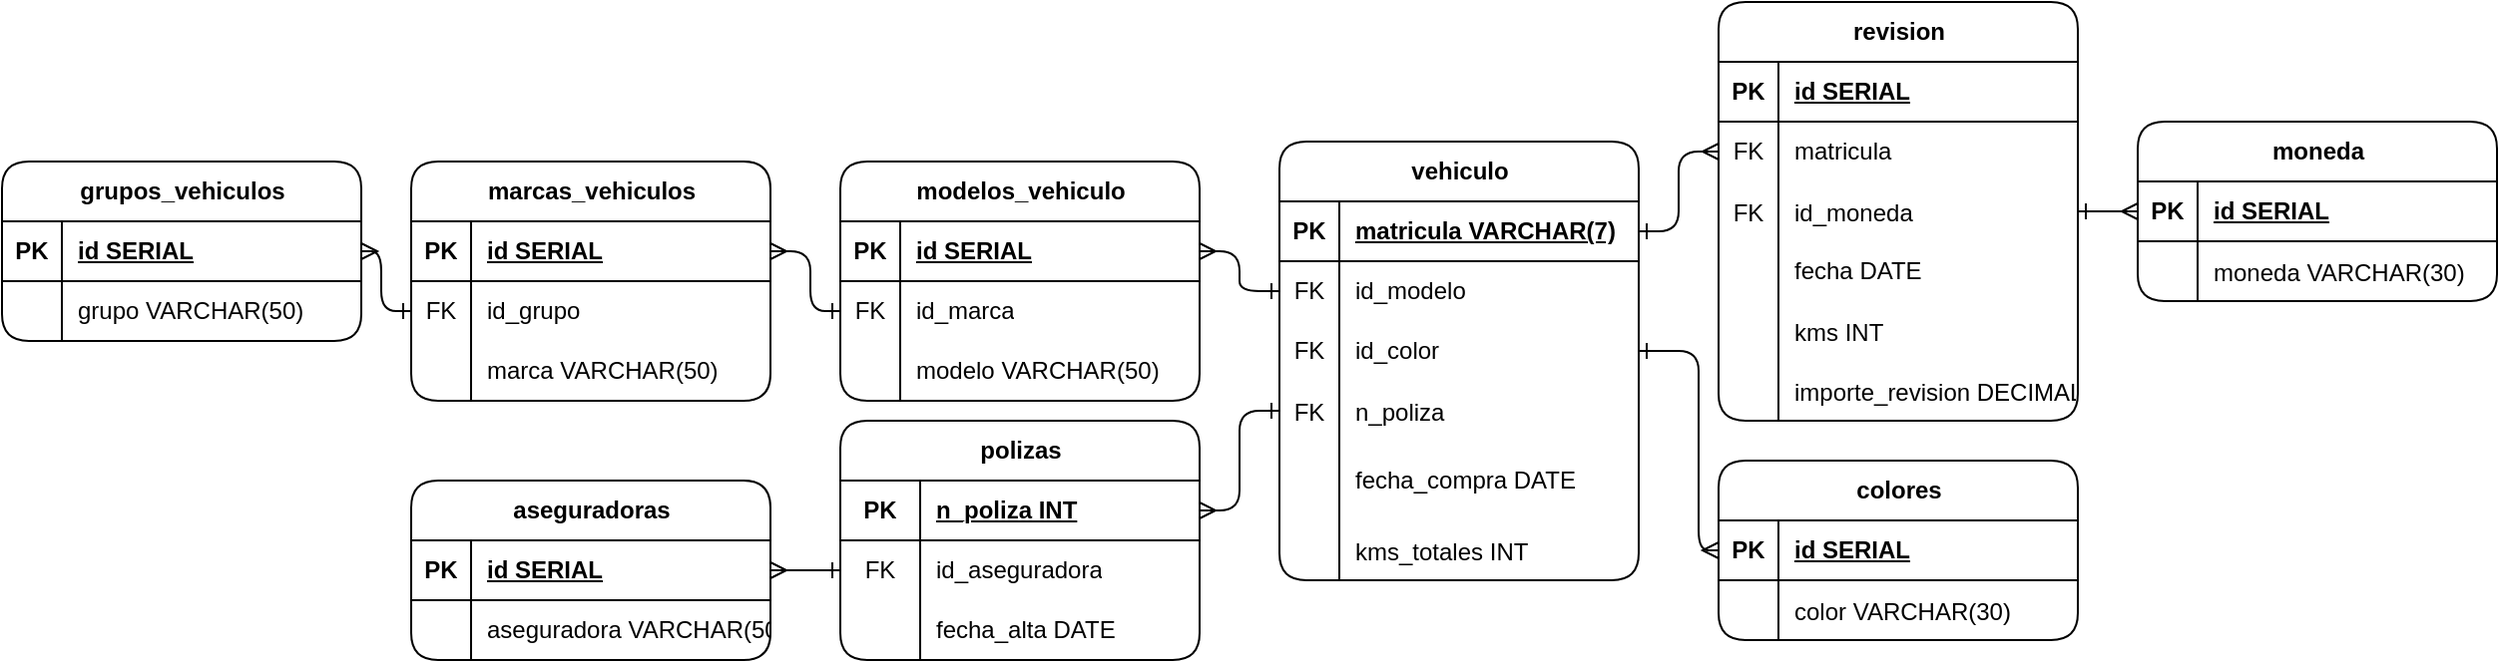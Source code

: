 <mxfile version="21.7.5" type="device">
  <diagram id="R2lEEEUBdFMjLlhIrx00" name="Page-1">
    <mxGraphModel dx="2852" dy="993" grid="1" gridSize="10" guides="1" tooltips="1" connect="1" arrows="1" fold="1" page="0" pageScale="1" pageWidth="850" pageHeight="1100" math="0" shadow="0" extFonts="Permanent Marker^https://fonts.googleapis.com/css?family=Permanent+Marker">
      <root>
        <mxCell id="0" />
        <mxCell id="1" parent="0" />
        <mxCell id="4xApXglbdE7HzSKnFnFv-14" value="modelos_vehiculo" style="shape=table;startSize=30;container=1;collapsible=1;childLayout=tableLayout;fixedRows=1;rowLines=0;fontStyle=1;align=center;resizeLast=1;html=1;rounded=1;" vertex="1" parent="1">
          <mxGeometry x="-420" y="120" width="180" height="120" as="geometry" />
        </mxCell>
        <mxCell id="4xApXglbdE7HzSKnFnFv-15" value="" style="shape=tableRow;horizontal=0;startSize=0;swimlaneHead=0;swimlaneBody=0;fillColor=none;collapsible=0;dropTarget=0;points=[[0,0.5],[1,0.5]];portConstraint=eastwest;top=0;left=0;right=0;bottom=1;rounded=1;" vertex="1" parent="4xApXglbdE7HzSKnFnFv-14">
          <mxGeometry y="30" width="180" height="30" as="geometry" />
        </mxCell>
        <mxCell id="4xApXglbdE7HzSKnFnFv-16" value="PK" style="shape=partialRectangle;connectable=0;fillColor=none;top=0;left=0;bottom=0;right=0;fontStyle=1;overflow=hidden;whiteSpace=wrap;html=1;rounded=1;" vertex="1" parent="4xApXglbdE7HzSKnFnFv-15">
          <mxGeometry width="30" height="30" as="geometry">
            <mxRectangle width="30" height="30" as="alternateBounds" />
          </mxGeometry>
        </mxCell>
        <mxCell id="4xApXglbdE7HzSKnFnFv-17" value="id SERIAL" style="shape=partialRectangle;connectable=0;fillColor=none;top=0;left=0;bottom=0;right=0;align=left;spacingLeft=6;fontStyle=5;overflow=hidden;whiteSpace=wrap;html=1;rounded=1;" vertex="1" parent="4xApXglbdE7HzSKnFnFv-15">
          <mxGeometry x="30" width="150" height="30" as="geometry">
            <mxRectangle width="150" height="30" as="alternateBounds" />
          </mxGeometry>
        </mxCell>
        <mxCell id="4xApXglbdE7HzSKnFnFv-21" value="" style="shape=tableRow;horizontal=0;startSize=0;swimlaneHead=0;swimlaneBody=0;fillColor=none;collapsible=0;dropTarget=0;points=[[0,0.5],[1,0.5]];portConstraint=eastwest;top=0;left=0;right=0;bottom=0;rounded=1;" vertex="1" parent="4xApXglbdE7HzSKnFnFv-14">
          <mxGeometry y="60" width="180" height="30" as="geometry" />
        </mxCell>
        <mxCell id="4xApXglbdE7HzSKnFnFv-22" value="FK" style="shape=partialRectangle;connectable=0;fillColor=none;top=0;left=0;bottom=0;right=0;editable=1;overflow=hidden;whiteSpace=wrap;html=1;rounded=1;" vertex="1" parent="4xApXglbdE7HzSKnFnFv-21">
          <mxGeometry width="30" height="30" as="geometry">
            <mxRectangle width="30" height="30" as="alternateBounds" />
          </mxGeometry>
        </mxCell>
        <mxCell id="4xApXglbdE7HzSKnFnFv-23" value="id_marca" style="shape=partialRectangle;connectable=0;fillColor=none;top=0;left=0;bottom=0;right=0;align=left;spacingLeft=6;overflow=hidden;whiteSpace=wrap;html=1;rounded=1;" vertex="1" parent="4xApXglbdE7HzSKnFnFv-21">
          <mxGeometry x="30" width="150" height="30" as="geometry">
            <mxRectangle width="150" height="30" as="alternateBounds" />
          </mxGeometry>
        </mxCell>
        <mxCell id="4xApXglbdE7HzSKnFnFv-18" value="" style="shape=tableRow;horizontal=0;startSize=0;swimlaneHead=0;swimlaneBody=0;fillColor=none;collapsible=0;dropTarget=0;points=[[0,0.5],[1,0.5]];portConstraint=eastwest;top=0;left=0;right=0;bottom=0;rounded=1;" vertex="1" parent="4xApXglbdE7HzSKnFnFv-14">
          <mxGeometry y="90" width="180" height="30" as="geometry" />
        </mxCell>
        <mxCell id="4xApXglbdE7HzSKnFnFv-19" value="" style="shape=partialRectangle;connectable=0;fillColor=none;top=0;left=0;bottom=0;right=0;editable=1;overflow=hidden;whiteSpace=wrap;html=1;rounded=1;" vertex="1" parent="4xApXglbdE7HzSKnFnFv-18">
          <mxGeometry width="30" height="30" as="geometry">
            <mxRectangle width="30" height="30" as="alternateBounds" />
          </mxGeometry>
        </mxCell>
        <mxCell id="4xApXglbdE7HzSKnFnFv-20" value="modelo&amp;nbsp;VARCHAR(50)" style="shape=partialRectangle;connectable=0;fillColor=none;top=0;left=0;bottom=0;right=0;align=left;spacingLeft=6;overflow=hidden;whiteSpace=wrap;html=1;rounded=1;" vertex="1" parent="4xApXglbdE7HzSKnFnFv-18">
          <mxGeometry x="30" width="150" height="30" as="geometry">
            <mxRectangle width="150" height="30" as="alternateBounds" />
          </mxGeometry>
        </mxCell>
        <mxCell id="4xApXglbdE7HzSKnFnFv-27" value="grupos_vehiculos" style="shape=table;startSize=30;container=1;collapsible=1;childLayout=tableLayout;fixedRows=1;rowLines=0;fontStyle=1;align=center;resizeLast=1;html=1;rounded=1;" vertex="1" parent="1">
          <mxGeometry x="-840" y="120" width="180" height="90" as="geometry" />
        </mxCell>
        <mxCell id="4xApXglbdE7HzSKnFnFv-28" value="" style="shape=tableRow;horizontal=0;startSize=0;swimlaneHead=0;swimlaneBody=0;fillColor=none;collapsible=0;dropTarget=0;points=[[0,0.5],[1,0.5]];portConstraint=eastwest;top=0;left=0;right=0;bottom=1;rounded=1;" vertex="1" parent="4xApXglbdE7HzSKnFnFv-27">
          <mxGeometry y="30" width="180" height="30" as="geometry" />
        </mxCell>
        <mxCell id="4xApXglbdE7HzSKnFnFv-29" value="PK" style="shape=partialRectangle;connectable=0;fillColor=none;top=0;left=0;bottom=0;right=0;fontStyle=1;overflow=hidden;whiteSpace=wrap;html=1;rounded=1;" vertex="1" parent="4xApXglbdE7HzSKnFnFv-28">
          <mxGeometry width="30" height="30" as="geometry">
            <mxRectangle width="30" height="30" as="alternateBounds" />
          </mxGeometry>
        </mxCell>
        <mxCell id="4xApXglbdE7HzSKnFnFv-30" value="id SERIAL" style="shape=partialRectangle;connectable=0;fillColor=none;top=0;left=0;bottom=0;right=0;align=left;spacingLeft=6;fontStyle=5;overflow=hidden;whiteSpace=wrap;html=1;rounded=1;" vertex="1" parent="4xApXglbdE7HzSKnFnFv-28">
          <mxGeometry x="30" width="150" height="30" as="geometry">
            <mxRectangle width="150" height="30" as="alternateBounds" />
          </mxGeometry>
        </mxCell>
        <mxCell id="4xApXglbdE7HzSKnFnFv-31" value="" style="shape=tableRow;horizontal=0;startSize=0;swimlaneHead=0;swimlaneBody=0;fillColor=none;collapsible=0;dropTarget=0;points=[[0,0.5],[1,0.5]];portConstraint=eastwest;top=0;left=0;right=0;bottom=0;rounded=1;" vertex="1" parent="4xApXglbdE7HzSKnFnFv-27">
          <mxGeometry y="60" width="180" height="30" as="geometry" />
        </mxCell>
        <mxCell id="4xApXglbdE7HzSKnFnFv-32" value="" style="shape=partialRectangle;connectable=0;fillColor=none;top=0;left=0;bottom=0;right=0;editable=1;overflow=hidden;whiteSpace=wrap;html=1;rounded=1;" vertex="1" parent="4xApXglbdE7HzSKnFnFv-31">
          <mxGeometry width="30" height="30" as="geometry">
            <mxRectangle width="30" height="30" as="alternateBounds" />
          </mxGeometry>
        </mxCell>
        <mxCell id="4xApXglbdE7HzSKnFnFv-33" value="grupo&amp;nbsp;VARCHAR(50)" style="shape=partialRectangle;connectable=0;fillColor=none;top=0;left=0;bottom=0;right=0;align=left;spacingLeft=6;overflow=hidden;whiteSpace=wrap;html=1;rounded=1;" vertex="1" parent="4xApXglbdE7HzSKnFnFv-31">
          <mxGeometry x="30" width="150" height="30" as="geometry">
            <mxRectangle width="150" height="30" as="alternateBounds" />
          </mxGeometry>
        </mxCell>
        <mxCell id="4xApXglbdE7HzSKnFnFv-43" value="marcas_vehiculos" style="shape=table;startSize=30;container=1;collapsible=1;childLayout=tableLayout;fixedRows=1;rowLines=0;fontStyle=1;align=center;resizeLast=1;html=1;rounded=1;" vertex="1" parent="1">
          <mxGeometry x="-635" y="120" width="180" height="120" as="geometry" />
        </mxCell>
        <mxCell id="4xApXglbdE7HzSKnFnFv-44" value="" style="shape=tableRow;horizontal=0;startSize=0;swimlaneHead=0;swimlaneBody=0;fillColor=none;collapsible=0;dropTarget=0;points=[[0,0.5],[1,0.5]];portConstraint=eastwest;top=0;left=0;right=0;bottom=1;rounded=1;" vertex="1" parent="4xApXglbdE7HzSKnFnFv-43">
          <mxGeometry y="30" width="180" height="30" as="geometry" />
        </mxCell>
        <mxCell id="4xApXglbdE7HzSKnFnFv-45" value="PK" style="shape=partialRectangle;connectable=0;fillColor=none;top=0;left=0;bottom=0;right=0;fontStyle=1;overflow=hidden;whiteSpace=wrap;html=1;rounded=1;" vertex="1" parent="4xApXglbdE7HzSKnFnFv-44">
          <mxGeometry width="30" height="30" as="geometry">
            <mxRectangle width="30" height="30" as="alternateBounds" />
          </mxGeometry>
        </mxCell>
        <mxCell id="4xApXglbdE7HzSKnFnFv-46" value="id SERIAL" style="shape=partialRectangle;connectable=0;fillColor=none;top=0;left=0;bottom=0;right=0;align=left;spacingLeft=6;fontStyle=5;overflow=hidden;whiteSpace=wrap;html=1;rounded=1;" vertex="1" parent="4xApXglbdE7HzSKnFnFv-44">
          <mxGeometry x="30" width="150" height="30" as="geometry">
            <mxRectangle width="150" height="30" as="alternateBounds" />
          </mxGeometry>
        </mxCell>
        <mxCell id="4xApXglbdE7HzSKnFnFv-47" value="" style="shape=tableRow;horizontal=0;startSize=0;swimlaneHead=0;swimlaneBody=0;fillColor=none;collapsible=0;dropTarget=0;points=[[0,0.5],[1,0.5]];portConstraint=eastwest;top=0;left=0;right=0;bottom=0;rounded=1;" vertex="1" parent="4xApXglbdE7HzSKnFnFv-43">
          <mxGeometry y="60" width="180" height="30" as="geometry" />
        </mxCell>
        <mxCell id="4xApXglbdE7HzSKnFnFv-48" value="FK" style="shape=partialRectangle;connectable=0;fillColor=none;top=0;left=0;bottom=0;right=0;editable=1;overflow=hidden;whiteSpace=wrap;html=1;rounded=1;" vertex="1" parent="4xApXglbdE7HzSKnFnFv-47">
          <mxGeometry width="30" height="30" as="geometry">
            <mxRectangle width="30" height="30" as="alternateBounds" />
          </mxGeometry>
        </mxCell>
        <mxCell id="4xApXglbdE7HzSKnFnFv-49" value="id_grupo" style="shape=partialRectangle;connectable=0;fillColor=none;top=0;left=0;bottom=0;right=0;align=left;spacingLeft=6;overflow=hidden;whiteSpace=wrap;html=1;rounded=1;" vertex="1" parent="4xApXglbdE7HzSKnFnFv-47">
          <mxGeometry x="30" width="150" height="30" as="geometry">
            <mxRectangle width="150" height="30" as="alternateBounds" />
          </mxGeometry>
        </mxCell>
        <mxCell id="4xApXglbdE7HzSKnFnFv-50" value="" style="shape=tableRow;horizontal=0;startSize=0;swimlaneHead=0;swimlaneBody=0;fillColor=none;collapsible=0;dropTarget=0;points=[[0,0.5],[1,0.5]];portConstraint=eastwest;top=0;left=0;right=0;bottom=0;rounded=1;" vertex="1" parent="4xApXglbdE7HzSKnFnFv-43">
          <mxGeometry y="90" width="180" height="30" as="geometry" />
        </mxCell>
        <mxCell id="4xApXglbdE7HzSKnFnFv-51" value="" style="shape=partialRectangle;connectable=0;fillColor=none;top=0;left=0;bottom=0;right=0;editable=1;overflow=hidden;whiteSpace=wrap;html=1;rounded=1;" vertex="1" parent="4xApXglbdE7HzSKnFnFv-50">
          <mxGeometry width="30" height="30" as="geometry">
            <mxRectangle width="30" height="30" as="alternateBounds" />
          </mxGeometry>
        </mxCell>
        <mxCell id="4xApXglbdE7HzSKnFnFv-52" value="marca&amp;nbsp;VARCHAR(50)" style="shape=partialRectangle;connectable=0;fillColor=none;top=0;left=0;bottom=0;right=0;align=left;spacingLeft=6;overflow=hidden;whiteSpace=wrap;html=1;rounded=1;" vertex="1" parent="4xApXglbdE7HzSKnFnFv-50">
          <mxGeometry x="30" width="150" height="30" as="geometry">
            <mxRectangle width="150" height="30" as="alternateBounds" />
          </mxGeometry>
        </mxCell>
        <mxCell id="4xApXglbdE7HzSKnFnFv-87" value="vehiculo" style="shape=table;startSize=30;container=1;collapsible=1;childLayout=tableLayout;fixedRows=1;rowLines=0;fontStyle=1;align=center;resizeLast=1;html=1;rounded=1;" vertex="1" parent="1">
          <mxGeometry x="-200" y="110" width="180" height="220.0" as="geometry" />
        </mxCell>
        <mxCell id="4xApXglbdE7HzSKnFnFv-88" value="" style="shape=tableRow;horizontal=0;startSize=0;swimlaneHead=0;swimlaneBody=0;fillColor=none;collapsible=0;dropTarget=0;points=[[0,0.5],[1,0.5]];portConstraint=eastwest;top=0;left=0;right=0;bottom=1;rounded=1;" vertex="1" parent="4xApXglbdE7HzSKnFnFv-87">
          <mxGeometry y="30" width="180" height="30" as="geometry" />
        </mxCell>
        <mxCell id="4xApXglbdE7HzSKnFnFv-89" value="PK" style="shape=partialRectangle;connectable=0;fillColor=none;top=0;left=0;bottom=0;right=0;fontStyle=1;overflow=hidden;whiteSpace=wrap;html=1;rounded=1;" vertex="1" parent="4xApXglbdE7HzSKnFnFv-88">
          <mxGeometry width="30" height="30" as="geometry">
            <mxRectangle width="30" height="30" as="alternateBounds" />
          </mxGeometry>
        </mxCell>
        <mxCell id="4xApXglbdE7HzSKnFnFv-90" value="matricula&amp;nbsp;VARCHAR(7)" style="shape=partialRectangle;connectable=0;fillColor=none;top=0;left=0;bottom=0;right=0;align=left;spacingLeft=6;fontStyle=5;overflow=hidden;whiteSpace=wrap;html=1;rounded=1;" vertex="1" parent="4xApXglbdE7HzSKnFnFv-88">
          <mxGeometry x="30" width="150" height="30" as="geometry">
            <mxRectangle width="150" height="30" as="alternateBounds" />
          </mxGeometry>
        </mxCell>
        <mxCell id="4xApXglbdE7HzSKnFnFv-91" value="" style="shape=tableRow;horizontal=0;startSize=0;swimlaneHead=0;swimlaneBody=0;fillColor=none;collapsible=0;dropTarget=0;points=[[0,0.5],[1,0.5]];portConstraint=eastwest;top=0;left=0;right=0;bottom=0;rounded=1;" vertex="1" parent="4xApXglbdE7HzSKnFnFv-87">
          <mxGeometry y="60" width="180" height="30" as="geometry" />
        </mxCell>
        <mxCell id="4xApXglbdE7HzSKnFnFv-92" value="FK" style="shape=partialRectangle;connectable=0;fillColor=none;top=0;left=0;bottom=0;right=0;editable=1;overflow=hidden;whiteSpace=wrap;html=1;rounded=1;" vertex="1" parent="4xApXglbdE7HzSKnFnFv-91">
          <mxGeometry width="30" height="30" as="geometry">
            <mxRectangle width="30" height="30" as="alternateBounds" />
          </mxGeometry>
        </mxCell>
        <mxCell id="4xApXglbdE7HzSKnFnFv-93" value="id_modelo" style="shape=partialRectangle;connectable=0;fillColor=none;top=0;left=0;bottom=0;right=0;align=left;spacingLeft=6;overflow=hidden;whiteSpace=wrap;html=1;rounded=1;" vertex="1" parent="4xApXglbdE7HzSKnFnFv-91">
          <mxGeometry x="30" width="150" height="30" as="geometry">
            <mxRectangle width="150" height="30" as="alternateBounds" />
          </mxGeometry>
        </mxCell>
        <mxCell id="4xApXglbdE7HzSKnFnFv-94" value="" style="shape=tableRow;horizontal=0;startSize=0;swimlaneHead=0;swimlaneBody=0;fillColor=none;collapsible=0;dropTarget=0;points=[[0,0.5],[1,0.5]];portConstraint=eastwest;top=0;left=0;right=0;bottom=0;rounded=1;" vertex="1" parent="4xApXglbdE7HzSKnFnFv-87">
          <mxGeometry y="90" width="180" height="30" as="geometry" />
        </mxCell>
        <mxCell id="4xApXglbdE7HzSKnFnFv-95" value="FK" style="shape=partialRectangle;connectable=0;fillColor=none;top=0;left=0;bottom=0;right=0;editable=1;overflow=hidden;whiteSpace=wrap;html=1;rounded=1;" vertex="1" parent="4xApXglbdE7HzSKnFnFv-94">
          <mxGeometry width="30" height="30" as="geometry">
            <mxRectangle width="30" height="30" as="alternateBounds" />
          </mxGeometry>
        </mxCell>
        <mxCell id="4xApXglbdE7HzSKnFnFv-96" value="id_color" style="shape=partialRectangle;connectable=0;fillColor=none;top=0;left=0;bottom=0;right=0;align=left;spacingLeft=6;overflow=hidden;whiteSpace=wrap;html=1;rounded=1;" vertex="1" parent="4xApXglbdE7HzSKnFnFv-94">
          <mxGeometry x="30" width="150" height="30" as="geometry">
            <mxRectangle width="150" height="30" as="alternateBounds" />
          </mxGeometry>
        </mxCell>
        <mxCell id="4xApXglbdE7HzSKnFnFv-103" value="" style="shape=tableRow;horizontal=0;startSize=0;swimlaneHead=0;swimlaneBody=0;fillColor=none;collapsible=0;dropTarget=0;points=[[0,0.5],[1,0.5]];portConstraint=eastwest;top=0;left=0;right=0;bottom=0;rounded=1;" vertex="1" parent="4xApXglbdE7HzSKnFnFv-87">
          <mxGeometry y="120" width="180" height="30" as="geometry" />
        </mxCell>
        <mxCell id="4xApXglbdE7HzSKnFnFv-104" value="FK" style="shape=partialRectangle;connectable=0;fillColor=none;top=0;left=0;bottom=0;right=0;editable=1;overflow=hidden;rounded=1;" vertex="1" parent="4xApXglbdE7HzSKnFnFv-103">
          <mxGeometry width="30" height="30" as="geometry">
            <mxRectangle width="30" height="30" as="alternateBounds" />
          </mxGeometry>
        </mxCell>
        <mxCell id="4xApXglbdE7HzSKnFnFv-105" value="n_poliza" style="shape=partialRectangle;connectable=0;fillColor=none;top=0;left=0;bottom=0;right=0;align=left;spacingLeft=6;overflow=hidden;rounded=1;" vertex="1" parent="4xApXglbdE7HzSKnFnFv-103">
          <mxGeometry x="30" width="150" height="30" as="geometry">
            <mxRectangle width="150" height="30" as="alternateBounds" />
          </mxGeometry>
        </mxCell>
        <mxCell id="4xApXglbdE7HzSKnFnFv-97" value="" style="shape=tableRow;horizontal=0;startSize=0;swimlaneHead=0;swimlaneBody=0;fillColor=none;collapsible=0;dropTarget=0;points=[[0,0.5],[1,0.5]];portConstraint=eastwest;top=0;left=0;right=0;bottom=0;rounded=1;" vertex="1" parent="4xApXglbdE7HzSKnFnFv-87">
          <mxGeometry y="150" width="180" height="40" as="geometry" />
        </mxCell>
        <mxCell id="4xApXglbdE7HzSKnFnFv-98" value="" style="shape=partialRectangle;connectable=0;fillColor=none;top=0;left=0;bottom=0;right=0;editable=1;overflow=hidden;whiteSpace=wrap;html=1;rounded=1;" vertex="1" parent="4xApXglbdE7HzSKnFnFv-97">
          <mxGeometry width="30" height="40" as="geometry">
            <mxRectangle width="30" height="40" as="alternateBounds" />
          </mxGeometry>
        </mxCell>
        <mxCell id="4xApXglbdE7HzSKnFnFv-99" value="fecha_compra DATE" style="shape=partialRectangle;connectable=0;fillColor=none;top=0;left=0;bottom=0;right=0;align=left;spacingLeft=6;overflow=hidden;whiteSpace=wrap;html=1;rounded=1;" vertex="1" parent="4xApXglbdE7HzSKnFnFv-97">
          <mxGeometry x="30" width="150" height="40" as="geometry">
            <mxRectangle width="150" height="40" as="alternateBounds" />
          </mxGeometry>
        </mxCell>
        <mxCell id="4xApXglbdE7HzSKnFnFv-121" value="" style="shape=tableRow;horizontal=0;startSize=0;swimlaneHead=0;swimlaneBody=0;fillColor=none;collapsible=0;dropTarget=0;points=[[0,0.5],[1,0.5]];portConstraint=eastwest;top=0;left=0;right=0;bottom=0;rounded=1;" vertex="1" parent="4xApXglbdE7HzSKnFnFv-87">
          <mxGeometry y="190" width="180" height="30" as="geometry" />
        </mxCell>
        <mxCell id="4xApXglbdE7HzSKnFnFv-122" value="" style="shape=partialRectangle;connectable=0;fillColor=none;top=0;left=0;bottom=0;right=0;editable=1;overflow=hidden;rounded=1;" vertex="1" parent="4xApXglbdE7HzSKnFnFv-121">
          <mxGeometry width="30" height="30" as="geometry">
            <mxRectangle width="30" height="30" as="alternateBounds" />
          </mxGeometry>
        </mxCell>
        <mxCell id="4xApXglbdE7HzSKnFnFv-123" value="kms_totales INT" style="shape=partialRectangle;connectable=0;fillColor=none;top=0;left=0;bottom=0;right=0;align=left;spacingLeft=6;overflow=hidden;rounded=1;" vertex="1" parent="4xApXglbdE7HzSKnFnFv-121">
          <mxGeometry x="30" width="150" height="30" as="geometry">
            <mxRectangle width="150" height="30" as="alternateBounds" />
          </mxGeometry>
        </mxCell>
        <mxCell id="4xApXglbdE7HzSKnFnFv-178" value="polizas" style="shape=table;startSize=30;container=1;collapsible=1;childLayout=tableLayout;fixedRows=1;rowLines=0;fontStyle=1;align=center;resizeLast=1;html=1;rounded=1;" vertex="1" parent="1">
          <mxGeometry x="-420" y="250" width="180" height="120" as="geometry" />
        </mxCell>
        <mxCell id="4xApXglbdE7HzSKnFnFv-179" value="" style="shape=tableRow;horizontal=0;startSize=0;swimlaneHead=0;swimlaneBody=0;fillColor=none;collapsible=0;dropTarget=0;points=[[0,0.5],[1,0.5]];portConstraint=eastwest;top=0;left=0;right=0;bottom=1;rounded=1;" vertex="1" parent="4xApXglbdE7HzSKnFnFv-178">
          <mxGeometry y="30" width="180" height="30" as="geometry" />
        </mxCell>
        <mxCell id="4xApXglbdE7HzSKnFnFv-180" value="PK" style="shape=partialRectangle;connectable=0;fillColor=none;top=0;left=0;bottom=0;right=0;fontStyle=1;overflow=hidden;whiteSpace=wrap;html=1;rounded=1;" vertex="1" parent="4xApXglbdE7HzSKnFnFv-179">
          <mxGeometry width="40" height="30" as="geometry">
            <mxRectangle width="40" height="30" as="alternateBounds" />
          </mxGeometry>
        </mxCell>
        <mxCell id="4xApXglbdE7HzSKnFnFv-181" value="n_poliza INT" style="shape=partialRectangle;connectable=0;fillColor=none;top=0;left=0;bottom=0;right=0;align=left;spacingLeft=6;fontStyle=5;overflow=hidden;whiteSpace=wrap;html=1;rounded=1;" vertex="1" parent="4xApXglbdE7HzSKnFnFv-179">
          <mxGeometry x="40" width="140" height="30" as="geometry">
            <mxRectangle width="140" height="30" as="alternateBounds" />
          </mxGeometry>
        </mxCell>
        <mxCell id="4xApXglbdE7HzSKnFnFv-182" value="" style="shape=tableRow;horizontal=0;startSize=0;swimlaneHead=0;swimlaneBody=0;fillColor=none;collapsible=0;dropTarget=0;points=[[0,0.5],[1,0.5]];portConstraint=eastwest;top=0;left=0;right=0;bottom=0;rounded=1;" vertex="1" parent="4xApXglbdE7HzSKnFnFv-178">
          <mxGeometry y="60" width="180" height="30" as="geometry" />
        </mxCell>
        <mxCell id="4xApXglbdE7HzSKnFnFv-183" value="FK" style="shape=partialRectangle;connectable=0;fillColor=none;top=0;left=0;bottom=0;right=0;editable=1;overflow=hidden;whiteSpace=wrap;html=1;rounded=1;" vertex="1" parent="4xApXglbdE7HzSKnFnFv-182">
          <mxGeometry width="40" height="30" as="geometry">
            <mxRectangle width="40" height="30" as="alternateBounds" />
          </mxGeometry>
        </mxCell>
        <mxCell id="4xApXglbdE7HzSKnFnFv-184" value="id_aseguradora" style="shape=partialRectangle;connectable=0;fillColor=none;top=0;left=0;bottom=0;right=0;align=left;spacingLeft=6;overflow=hidden;whiteSpace=wrap;html=1;rounded=1;" vertex="1" parent="4xApXglbdE7HzSKnFnFv-182">
          <mxGeometry x="40" width="140" height="30" as="geometry">
            <mxRectangle width="140" height="30" as="alternateBounds" />
          </mxGeometry>
        </mxCell>
        <mxCell id="4xApXglbdE7HzSKnFnFv-205" value="" style="shape=tableRow;horizontal=0;startSize=0;swimlaneHead=0;swimlaneBody=0;fillColor=none;collapsible=0;dropTarget=0;points=[[0,0.5],[1,0.5]];portConstraint=eastwest;top=0;left=0;right=0;bottom=0;rounded=1;" vertex="1" parent="4xApXglbdE7HzSKnFnFv-178">
          <mxGeometry y="90" width="180" height="30" as="geometry" />
        </mxCell>
        <mxCell id="4xApXglbdE7HzSKnFnFv-206" value="" style="shape=partialRectangle;connectable=0;fillColor=none;top=0;left=0;bottom=0;right=0;editable=1;overflow=hidden;whiteSpace=wrap;html=1;rounded=1;" vertex="1" parent="4xApXglbdE7HzSKnFnFv-205">
          <mxGeometry width="40" height="30" as="geometry">
            <mxRectangle width="40" height="30" as="alternateBounds" />
          </mxGeometry>
        </mxCell>
        <mxCell id="4xApXglbdE7HzSKnFnFv-207" value="fecha_alta DATE" style="shape=partialRectangle;connectable=0;fillColor=none;top=0;left=0;bottom=0;right=0;align=left;spacingLeft=6;overflow=hidden;whiteSpace=wrap;html=1;rounded=1;" vertex="1" parent="4xApXglbdE7HzSKnFnFv-205">
          <mxGeometry x="40" width="140" height="30" as="geometry">
            <mxRectangle width="140" height="30" as="alternateBounds" />
          </mxGeometry>
        </mxCell>
        <mxCell id="4xApXglbdE7HzSKnFnFv-191" style="edgeStyle=orthogonalEdgeStyle;rounded=1;orthogonalLoop=1;jettySize=auto;html=1;entryX=1;entryY=0.5;entryDx=0;entryDy=0;startArrow=ERone;startFill=0;endArrow=ERmany;endFill=0;exitX=0;exitY=0.5;exitDx=0;exitDy=0;" edge="1" parent="1" source="4xApXglbdE7HzSKnFnFv-103" target="4xApXglbdE7HzSKnFnFv-179">
          <mxGeometry relative="1" as="geometry">
            <mxPoint x="-200" y="305" as="sourcePoint" />
            <Array as="points">
              <mxPoint x="-220" y="245" />
              <mxPoint x="-220" y="295" />
            </Array>
          </mxGeometry>
        </mxCell>
        <mxCell id="4xApXglbdE7HzSKnFnFv-192" value="aseguradoras" style="shape=table;startSize=30;container=1;collapsible=1;childLayout=tableLayout;fixedRows=1;rowLines=0;fontStyle=1;align=center;resizeLast=1;html=1;rounded=1;" vertex="1" parent="1">
          <mxGeometry x="-635" y="280" width="180" height="90" as="geometry" />
        </mxCell>
        <mxCell id="4xApXglbdE7HzSKnFnFv-193" value="" style="shape=tableRow;horizontal=0;startSize=0;swimlaneHead=0;swimlaneBody=0;fillColor=none;collapsible=0;dropTarget=0;points=[[0,0.5],[1,0.5]];portConstraint=eastwest;top=0;left=0;right=0;bottom=1;rounded=1;" vertex="1" parent="4xApXglbdE7HzSKnFnFv-192">
          <mxGeometry y="30" width="180" height="30" as="geometry" />
        </mxCell>
        <mxCell id="4xApXglbdE7HzSKnFnFv-194" value="PK" style="shape=partialRectangle;connectable=0;fillColor=none;top=0;left=0;bottom=0;right=0;fontStyle=1;overflow=hidden;whiteSpace=wrap;html=1;rounded=1;" vertex="1" parent="4xApXglbdE7HzSKnFnFv-193">
          <mxGeometry width="30" height="30" as="geometry">
            <mxRectangle width="30" height="30" as="alternateBounds" />
          </mxGeometry>
        </mxCell>
        <mxCell id="4xApXglbdE7HzSKnFnFv-195" value="id SERIAL" style="shape=partialRectangle;connectable=0;fillColor=none;top=0;left=0;bottom=0;right=0;align=left;spacingLeft=6;fontStyle=5;overflow=hidden;whiteSpace=wrap;html=1;rounded=1;" vertex="1" parent="4xApXglbdE7HzSKnFnFv-193">
          <mxGeometry x="30" width="150" height="30" as="geometry">
            <mxRectangle width="150" height="30" as="alternateBounds" />
          </mxGeometry>
        </mxCell>
        <mxCell id="4xApXglbdE7HzSKnFnFv-196" value="" style="shape=tableRow;horizontal=0;startSize=0;swimlaneHead=0;swimlaneBody=0;fillColor=none;collapsible=0;dropTarget=0;points=[[0,0.5],[1,0.5]];portConstraint=eastwest;top=0;left=0;right=0;bottom=0;rounded=1;" vertex="1" parent="4xApXglbdE7HzSKnFnFv-192">
          <mxGeometry y="60" width="180" height="30" as="geometry" />
        </mxCell>
        <mxCell id="4xApXglbdE7HzSKnFnFv-197" value="" style="shape=partialRectangle;connectable=0;fillColor=none;top=0;left=0;bottom=0;right=0;editable=1;overflow=hidden;whiteSpace=wrap;html=1;rounded=1;" vertex="1" parent="4xApXglbdE7HzSKnFnFv-196">
          <mxGeometry width="30" height="30" as="geometry">
            <mxRectangle width="30" height="30" as="alternateBounds" />
          </mxGeometry>
        </mxCell>
        <mxCell id="4xApXglbdE7HzSKnFnFv-198" value="aseguradora&amp;nbsp;VARCHAR(50)" style="shape=partialRectangle;connectable=0;fillColor=none;top=0;left=0;bottom=0;right=0;align=left;spacingLeft=6;overflow=hidden;whiteSpace=wrap;html=1;rounded=1;" vertex="1" parent="4xApXglbdE7HzSKnFnFv-196">
          <mxGeometry x="30" width="150" height="30" as="geometry">
            <mxRectangle width="150" height="30" as="alternateBounds" />
          </mxGeometry>
        </mxCell>
        <mxCell id="4xApXglbdE7HzSKnFnFv-209" value="colores" style="shape=table;startSize=30;container=1;collapsible=1;childLayout=tableLayout;fixedRows=1;rowLines=0;fontStyle=1;align=center;resizeLast=1;html=1;rounded=1;" vertex="1" parent="1">
          <mxGeometry x="20" y="270" width="180" height="90" as="geometry" />
        </mxCell>
        <mxCell id="4xApXglbdE7HzSKnFnFv-210" value="" style="shape=tableRow;horizontal=0;startSize=0;swimlaneHead=0;swimlaneBody=0;fillColor=none;collapsible=0;dropTarget=0;points=[[0,0.5],[1,0.5]];portConstraint=eastwest;top=0;left=0;right=0;bottom=1;rounded=1;" vertex="1" parent="4xApXglbdE7HzSKnFnFv-209">
          <mxGeometry y="30" width="180" height="30" as="geometry" />
        </mxCell>
        <mxCell id="4xApXglbdE7HzSKnFnFv-211" value="PK" style="shape=partialRectangle;connectable=0;fillColor=none;top=0;left=0;bottom=0;right=0;fontStyle=1;overflow=hidden;whiteSpace=wrap;html=1;rounded=1;" vertex="1" parent="4xApXglbdE7HzSKnFnFv-210">
          <mxGeometry width="30" height="30" as="geometry">
            <mxRectangle width="30" height="30" as="alternateBounds" />
          </mxGeometry>
        </mxCell>
        <mxCell id="4xApXglbdE7HzSKnFnFv-212" value="id SERIAL" style="shape=partialRectangle;connectable=0;fillColor=none;top=0;left=0;bottom=0;right=0;align=left;spacingLeft=6;fontStyle=5;overflow=hidden;whiteSpace=wrap;html=1;rounded=1;" vertex="1" parent="4xApXglbdE7HzSKnFnFv-210">
          <mxGeometry x="30" width="150" height="30" as="geometry">
            <mxRectangle width="150" height="30" as="alternateBounds" />
          </mxGeometry>
        </mxCell>
        <mxCell id="4xApXglbdE7HzSKnFnFv-239" value="" style="shape=tableRow;horizontal=0;startSize=0;swimlaneHead=0;swimlaneBody=0;fillColor=none;collapsible=0;dropTarget=0;points=[[0,0.5],[1,0.5]];portConstraint=eastwest;top=0;left=0;right=0;bottom=0;rounded=1;" vertex="1" parent="4xApXglbdE7HzSKnFnFv-209">
          <mxGeometry y="60" width="180" height="30" as="geometry" />
        </mxCell>
        <mxCell id="4xApXglbdE7HzSKnFnFv-240" value="" style="shape=partialRectangle;connectable=0;fillColor=none;top=0;left=0;bottom=0;right=0;editable=1;overflow=hidden;rounded=1;" vertex="1" parent="4xApXglbdE7HzSKnFnFv-239">
          <mxGeometry width="30" height="30" as="geometry">
            <mxRectangle width="30" height="30" as="alternateBounds" />
          </mxGeometry>
        </mxCell>
        <mxCell id="4xApXglbdE7HzSKnFnFv-241" value="color VARCHAR(30)" style="shape=partialRectangle;connectable=0;fillColor=none;top=0;left=0;bottom=0;right=0;align=left;spacingLeft=6;overflow=hidden;rounded=1;" vertex="1" parent="4xApXglbdE7HzSKnFnFv-239">
          <mxGeometry x="30" width="150" height="30" as="geometry">
            <mxRectangle width="150" height="30" as="alternateBounds" />
          </mxGeometry>
        </mxCell>
        <mxCell id="4xApXglbdE7HzSKnFnFv-220" style="edgeStyle=orthogonalEdgeStyle;rounded=1;orthogonalLoop=1;jettySize=auto;html=1;entryX=0;entryY=0.5;entryDx=0;entryDy=0;startArrow=ERone;startFill=0;endArrow=ERmany;endFill=0;" edge="1" parent="1" source="4xApXglbdE7HzSKnFnFv-94" target="4xApXglbdE7HzSKnFnFv-210">
          <mxGeometry relative="1" as="geometry">
            <Array as="points">
              <mxPoint x="10" y="215" />
              <mxPoint x="10" y="315" />
            </Array>
          </mxGeometry>
        </mxCell>
        <mxCell id="4xApXglbdE7HzSKnFnFv-221" value="moneda" style="shape=table;startSize=30;container=1;collapsible=1;childLayout=tableLayout;fixedRows=1;rowLines=0;fontStyle=1;align=center;resizeLast=1;html=1;rounded=1;" vertex="1" parent="1">
          <mxGeometry x="230" y="100" width="180" height="90" as="geometry" />
        </mxCell>
        <mxCell id="4xApXglbdE7HzSKnFnFv-222" value="" style="shape=tableRow;horizontal=0;startSize=0;swimlaneHead=0;swimlaneBody=0;fillColor=none;collapsible=0;dropTarget=0;points=[[0,0.5],[1,0.5]];portConstraint=eastwest;top=0;left=0;right=0;bottom=1;rounded=1;" vertex="1" parent="4xApXglbdE7HzSKnFnFv-221">
          <mxGeometry y="30" width="180" height="30" as="geometry" />
        </mxCell>
        <mxCell id="4xApXglbdE7HzSKnFnFv-223" value="PK" style="shape=partialRectangle;connectable=0;fillColor=none;top=0;left=0;bottom=0;right=0;fontStyle=1;overflow=hidden;whiteSpace=wrap;html=1;rounded=1;" vertex="1" parent="4xApXglbdE7HzSKnFnFv-222">
          <mxGeometry width="30" height="30" as="geometry">
            <mxRectangle width="30" height="30" as="alternateBounds" />
          </mxGeometry>
        </mxCell>
        <mxCell id="4xApXglbdE7HzSKnFnFv-224" value="id SERIAL" style="shape=partialRectangle;connectable=0;fillColor=none;top=0;left=0;bottom=0;right=0;align=left;spacingLeft=6;fontStyle=5;overflow=hidden;whiteSpace=wrap;html=1;rounded=1;" vertex="1" parent="4xApXglbdE7HzSKnFnFv-222">
          <mxGeometry x="30" width="150" height="30" as="geometry">
            <mxRectangle width="150" height="30" as="alternateBounds" />
          </mxGeometry>
        </mxCell>
        <mxCell id="4xApXglbdE7HzSKnFnFv-232" value="" style="shape=tableRow;horizontal=0;startSize=0;swimlaneHead=0;swimlaneBody=0;fillColor=none;collapsible=0;dropTarget=0;points=[[0,0.5],[1,0.5]];portConstraint=eastwest;top=0;left=0;right=0;bottom=0;rounded=1;" vertex="1" parent="4xApXglbdE7HzSKnFnFv-221">
          <mxGeometry y="60" width="180" height="30" as="geometry" />
        </mxCell>
        <mxCell id="4xApXglbdE7HzSKnFnFv-233" value="" style="shape=partialRectangle;connectable=0;fillColor=none;top=0;left=0;bottom=0;right=0;editable=1;overflow=hidden;rounded=1;" vertex="1" parent="4xApXglbdE7HzSKnFnFv-232">
          <mxGeometry width="30" height="30" as="geometry">
            <mxRectangle width="30" height="30" as="alternateBounds" />
          </mxGeometry>
        </mxCell>
        <mxCell id="4xApXglbdE7HzSKnFnFv-234" value="moneda VARCHAR(30)" style="shape=partialRectangle;connectable=0;fillColor=none;top=0;left=0;bottom=0;right=0;align=left;spacingLeft=6;overflow=hidden;rounded=1;" vertex="1" parent="4xApXglbdE7HzSKnFnFv-232">
          <mxGeometry x="30" width="150" height="30" as="geometry">
            <mxRectangle width="150" height="30" as="alternateBounds" />
          </mxGeometry>
        </mxCell>
        <mxCell id="4xApXglbdE7HzSKnFnFv-226" style="edgeStyle=orthogonalEdgeStyle;rounded=1;orthogonalLoop=1;jettySize=auto;html=1;exitX=1;exitY=0.5;exitDx=0;exitDy=0;entryX=0;entryY=0.5;entryDx=0;entryDy=0;startArrow=ERmany;startFill=0;endArrow=ERone;endFill=0;" edge="1" parent="1" source="4xApXglbdE7HzSKnFnFv-28" target="4xApXglbdE7HzSKnFnFv-47">
          <mxGeometry relative="1" as="geometry">
            <Array as="points">
              <mxPoint x="-650" y="165" />
              <mxPoint x="-650" y="195" />
            </Array>
          </mxGeometry>
        </mxCell>
        <mxCell id="4xApXglbdE7HzSKnFnFv-229" style="edgeStyle=orthogonalEdgeStyle;rounded=1;orthogonalLoop=1;jettySize=auto;html=1;entryX=0;entryY=0.5;entryDx=0;entryDy=0;endArrow=ERone;endFill=0;startArrow=ERmany;startFill=0;exitX=1;exitY=0.5;exitDx=0;exitDy=0;" edge="1" parent="1" source="4xApXglbdE7HzSKnFnFv-15" target="4xApXglbdE7HzSKnFnFv-91">
          <mxGeometry relative="1" as="geometry">
            <mxPoint x="-200" y="245" as="targetPoint" />
            <Array as="points">
              <mxPoint x="-220" y="165" />
              <mxPoint x="-220" y="185" />
            </Array>
          </mxGeometry>
        </mxCell>
        <mxCell id="4xApXglbdE7HzSKnFnFv-230" style="edgeStyle=orthogonalEdgeStyle;rounded=1;orthogonalLoop=1;jettySize=auto;html=1;entryX=0;entryY=0.5;entryDx=0;entryDy=0;startArrow=ERmany;startFill=0;endArrow=ERone;endFill=0;" edge="1" parent="1" source="4xApXglbdE7HzSKnFnFv-44" target="4xApXglbdE7HzSKnFnFv-21">
          <mxGeometry relative="1" as="geometry" />
        </mxCell>
        <mxCell id="4xApXglbdE7HzSKnFnFv-231" style="edgeStyle=orthogonalEdgeStyle;rounded=1;orthogonalLoop=1;jettySize=auto;html=1;exitX=1;exitY=0.5;exitDx=0;exitDy=0;startArrow=ERmany;startFill=0;endArrow=ERone;endFill=0;" edge="1" parent="1" source="4xApXglbdE7HzSKnFnFv-193" target="4xApXglbdE7HzSKnFnFv-182">
          <mxGeometry relative="1" as="geometry">
            <Array as="points">
              <mxPoint x="-440" y="325" />
              <mxPoint x="-440" y="325" />
            </Array>
          </mxGeometry>
        </mxCell>
        <mxCell id="4xApXglbdE7HzSKnFnFv-243" value="revision" style="shape=table;startSize=30;container=1;collapsible=1;childLayout=tableLayout;fixedRows=1;rowLines=0;fontStyle=1;align=center;resizeLast=1;html=1;rounded=1;" vertex="1" parent="1">
          <mxGeometry x="20" y="40" width="180" height="210" as="geometry" />
        </mxCell>
        <mxCell id="4xApXglbdE7HzSKnFnFv-244" value="" style="shape=tableRow;horizontal=0;startSize=0;swimlaneHead=0;swimlaneBody=0;fillColor=none;collapsible=0;dropTarget=0;points=[[0,0.5],[1,0.5]];portConstraint=eastwest;top=0;left=0;right=0;bottom=1;rounded=1;" vertex="1" parent="4xApXglbdE7HzSKnFnFv-243">
          <mxGeometry y="30" width="180" height="30" as="geometry" />
        </mxCell>
        <mxCell id="4xApXglbdE7HzSKnFnFv-245" value="PK" style="shape=partialRectangle;connectable=0;fillColor=none;top=0;left=0;bottom=0;right=0;fontStyle=1;overflow=hidden;whiteSpace=wrap;html=1;rounded=1;" vertex="1" parent="4xApXglbdE7HzSKnFnFv-244">
          <mxGeometry width="30" height="30" as="geometry">
            <mxRectangle width="30" height="30" as="alternateBounds" />
          </mxGeometry>
        </mxCell>
        <mxCell id="4xApXglbdE7HzSKnFnFv-246" value="id SERIAL" style="shape=partialRectangle;connectable=0;fillColor=none;top=0;left=0;bottom=0;right=0;align=left;spacingLeft=6;fontStyle=5;overflow=hidden;whiteSpace=wrap;html=1;rounded=1;" vertex="1" parent="4xApXglbdE7HzSKnFnFv-244">
          <mxGeometry x="30" width="150" height="30" as="geometry">
            <mxRectangle width="150" height="30" as="alternateBounds" />
          </mxGeometry>
        </mxCell>
        <mxCell id="4xApXglbdE7HzSKnFnFv-247" value="" style="shape=tableRow;horizontal=0;startSize=0;swimlaneHead=0;swimlaneBody=0;fillColor=none;collapsible=0;dropTarget=0;points=[[0,0.5],[1,0.5]];portConstraint=eastwest;top=0;left=0;right=0;bottom=0;rounded=1;" vertex="1" parent="4xApXglbdE7HzSKnFnFv-243">
          <mxGeometry y="60" width="180" height="30" as="geometry" />
        </mxCell>
        <mxCell id="4xApXglbdE7HzSKnFnFv-248" value="FK" style="shape=partialRectangle;connectable=0;fillColor=none;top=0;left=0;bottom=0;right=0;editable=1;overflow=hidden;whiteSpace=wrap;html=1;rounded=1;" vertex="1" parent="4xApXglbdE7HzSKnFnFv-247">
          <mxGeometry width="30" height="30" as="geometry">
            <mxRectangle width="30" height="30" as="alternateBounds" />
          </mxGeometry>
        </mxCell>
        <mxCell id="4xApXglbdE7HzSKnFnFv-249" value="matricula" style="shape=partialRectangle;connectable=0;fillColor=none;top=0;left=0;bottom=0;right=0;align=left;spacingLeft=6;overflow=hidden;whiteSpace=wrap;html=1;rounded=1;" vertex="1" parent="4xApXglbdE7HzSKnFnFv-247">
          <mxGeometry x="30" width="150" height="30" as="geometry">
            <mxRectangle width="150" height="30" as="alternateBounds" />
          </mxGeometry>
        </mxCell>
        <mxCell id="4xApXglbdE7HzSKnFnFv-256" value="" style="shape=tableRow;horizontal=0;startSize=0;swimlaneHead=0;swimlaneBody=0;fillColor=none;collapsible=0;dropTarget=0;points=[[0,0.5],[1,0.5]];portConstraint=eastwest;top=0;left=0;right=0;bottom=0;rounded=1;" vertex="1" parent="4xApXglbdE7HzSKnFnFv-243">
          <mxGeometry y="90" width="180" height="30" as="geometry" />
        </mxCell>
        <mxCell id="4xApXglbdE7HzSKnFnFv-257" value="FK" style="shape=partialRectangle;connectable=0;fillColor=none;top=0;left=0;bottom=0;right=0;editable=1;overflow=hidden;rounded=1;" vertex="1" parent="4xApXglbdE7HzSKnFnFv-256">
          <mxGeometry width="30" height="30" as="geometry">
            <mxRectangle width="30" height="30" as="alternateBounds" />
          </mxGeometry>
        </mxCell>
        <mxCell id="4xApXglbdE7HzSKnFnFv-258" value="id_moneda" style="shape=partialRectangle;connectable=0;fillColor=none;top=0;left=0;bottom=0;right=0;align=left;spacingLeft=6;overflow=hidden;rounded=1;" vertex="1" parent="4xApXglbdE7HzSKnFnFv-256">
          <mxGeometry x="30" width="150" height="30" as="geometry">
            <mxRectangle width="150" height="30" as="alternateBounds" />
          </mxGeometry>
        </mxCell>
        <mxCell id="4xApXglbdE7HzSKnFnFv-250" value="" style="shape=tableRow;horizontal=0;startSize=0;swimlaneHead=0;swimlaneBody=0;fillColor=none;collapsible=0;dropTarget=0;points=[[0,0.5],[1,0.5]];portConstraint=eastwest;top=0;left=0;right=0;bottom=0;rounded=1;" vertex="1" parent="4xApXglbdE7HzSKnFnFv-243">
          <mxGeometry y="120" width="180" height="30" as="geometry" />
        </mxCell>
        <mxCell id="4xApXglbdE7HzSKnFnFv-251" value="" style="shape=partialRectangle;connectable=0;fillColor=none;top=0;left=0;bottom=0;right=0;editable=1;overflow=hidden;whiteSpace=wrap;html=1;rounded=1;" vertex="1" parent="4xApXglbdE7HzSKnFnFv-250">
          <mxGeometry width="30" height="30" as="geometry">
            <mxRectangle width="30" height="30" as="alternateBounds" />
          </mxGeometry>
        </mxCell>
        <mxCell id="4xApXglbdE7HzSKnFnFv-252" value="fecha DATE" style="shape=partialRectangle;connectable=0;fillColor=none;top=0;left=0;bottom=0;right=0;align=left;spacingLeft=6;overflow=hidden;whiteSpace=wrap;html=1;rounded=1;" vertex="1" parent="4xApXglbdE7HzSKnFnFv-250">
          <mxGeometry x="30" width="150" height="30" as="geometry">
            <mxRectangle width="150" height="30" as="alternateBounds" />
          </mxGeometry>
        </mxCell>
        <mxCell id="4xApXglbdE7HzSKnFnFv-253" value="" style="shape=tableRow;horizontal=0;startSize=0;swimlaneHead=0;swimlaneBody=0;fillColor=none;collapsible=0;dropTarget=0;points=[[0,0.5],[1,0.5]];portConstraint=eastwest;top=0;left=0;right=0;bottom=0;rounded=1;" vertex="1" parent="4xApXglbdE7HzSKnFnFv-243">
          <mxGeometry y="150" width="180" height="30" as="geometry" />
        </mxCell>
        <mxCell id="4xApXglbdE7HzSKnFnFv-254" value="" style="shape=partialRectangle;connectable=0;fillColor=none;top=0;left=0;bottom=0;right=0;editable=1;overflow=hidden;rounded=1;" vertex="1" parent="4xApXglbdE7HzSKnFnFv-253">
          <mxGeometry width="30" height="30" as="geometry">
            <mxRectangle width="30" height="30" as="alternateBounds" />
          </mxGeometry>
        </mxCell>
        <mxCell id="4xApXglbdE7HzSKnFnFv-255" value="kms INT" style="shape=partialRectangle;connectable=0;fillColor=none;top=0;left=0;bottom=0;right=0;align=left;spacingLeft=6;overflow=hidden;rounded=1;" vertex="1" parent="4xApXglbdE7HzSKnFnFv-253">
          <mxGeometry x="30" width="150" height="30" as="geometry">
            <mxRectangle width="150" height="30" as="alternateBounds" />
          </mxGeometry>
        </mxCell>
        <mxCell id="4xApXglbdE7HzSKnFnFv-259" value="" style="shape=tableRow;horizontal=0;startSize=0;swimlaneHead=0;swimlaneBody=0;fillColor=none;collapsible=0;dropTarget=0;points=[[0,0.5],[1,0.5]];portConstraint=eastwest;top=0;left=0;right=0;bottom=0;rounded=1;" vertex="1" parent="4xApXglbdE7HzSKnFnFv-243">
          <mxGeometry y="180" width="180" height="30" as="geometry" />
        </mxCell>
        <mxCell id="4xApXglbdE7HzSKnFnFv-260" value="" style="shape=partialRectangle;connectable=0;fillColor=none;top=0;left=0;bottom=0;right=0;editable=1;overflow=hidden;rounded=1;" vertex="1" parent="4xApXglbdE7HzSKnFnFv-259">
          <mxGeometry width="30" height="30" as="geometry">
            <mxRectangle width="30" height="30" as="alternateBounds" />
          </mxGeometry>
        </mxCell>
        <mxCell id="4xApXglbdE7HzSKnFnFv-261" value="importe_revision DECIMAL" style="shape=partialRectangle;connectable=0;fillColor=none;top=0;left=0;bottom=0;right=0;align=left;spacingLeft=6;overflow=hidden;rounded=1;" vertex="1" parent="4xApXglbdE7HzSKnFnFv-259">
          <mxGeometry x="30" width="150" height="30" as="geometry">
            <mxRectangle width="150" height="30" as="alternateBounds" />
          </mxGeometry>
        </mxCell>
        <mxCell id="4xApXglbdE7HzSKnFnFv-274" style="edgeStyle=orthogonalEdgeStyle;rounded=1;orthogonalLoop=1;jettySize=auto;html=1;entryX=0;entryY=0.5;entryDx=0;entryDy=0;endArrow=ERmany;endFill=0;startArrow=ERone;startFill=0;" edge="1" parent="1" source="4xApXglbdE7HzSKnFnFv-88" target="4xApXglbdE7HzSKnFnFv-247">
          <mxGeometry relative="1" as="geometry" />
        </mxCell>
        <mxCell id="4xApXglbdE7HzSKnFnFv-275" style="edgeStyle=orthogonalEdgeStyle;rounded=1;orthogonalLoop=1;jettySize=auto;html=1;entryX=0;entryY=0.5;entryDx=0;entryDy=0;endArrow=ERmany;endFill=0;startArrow=ERone;startFill=0;" edge="1" parent="1" source="4xApXglbdE7HzSKnFnFv-256" target="4xApXglbdE7HzSKnFnFv-222">
          <mxGeometry relative="1" as="geometry">
            <Array as="points">
              <mxPoint x="220" y="145" />
              <mxPoint x="220" y="145" />
            </Array>
          </mxGeometry>
        </mxCell>
      </root>
    </mxGraphModel>
  </diagram>
</mxfile>
